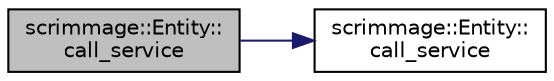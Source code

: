 digraph "scrimmage::Entity::call_service"
{
 // LATEX_PDF_SIZE
  edge [fontname="Helvetica",fontsize="10",labelfontname="Helvetica",labelfontsize="10"];
  node [fontname="Helvetica",fontsize="10",shape=record];
  rankdir="LR";
  Node1 [label="scrimmage::Entity::\lcall_service",height=0.2,width=0.4,color="black", fillcolor="grey75", style="filled", fontcolor="black",tooltip=" "];
  Node1 -> Node2 [color="midnightblue",fontsize="10",style="solid",fontname="Helvetica"];
  Node2 [label="scrimmage::Entity::\lcall_service",height=0.2,width=0.4,color="black", fillcolor="white", style="filled",URL="$classscrimmage_1_1Entity.html#a4fed13b637d65bd3a5084e5eb62b6988",tooltip=" "];
}

